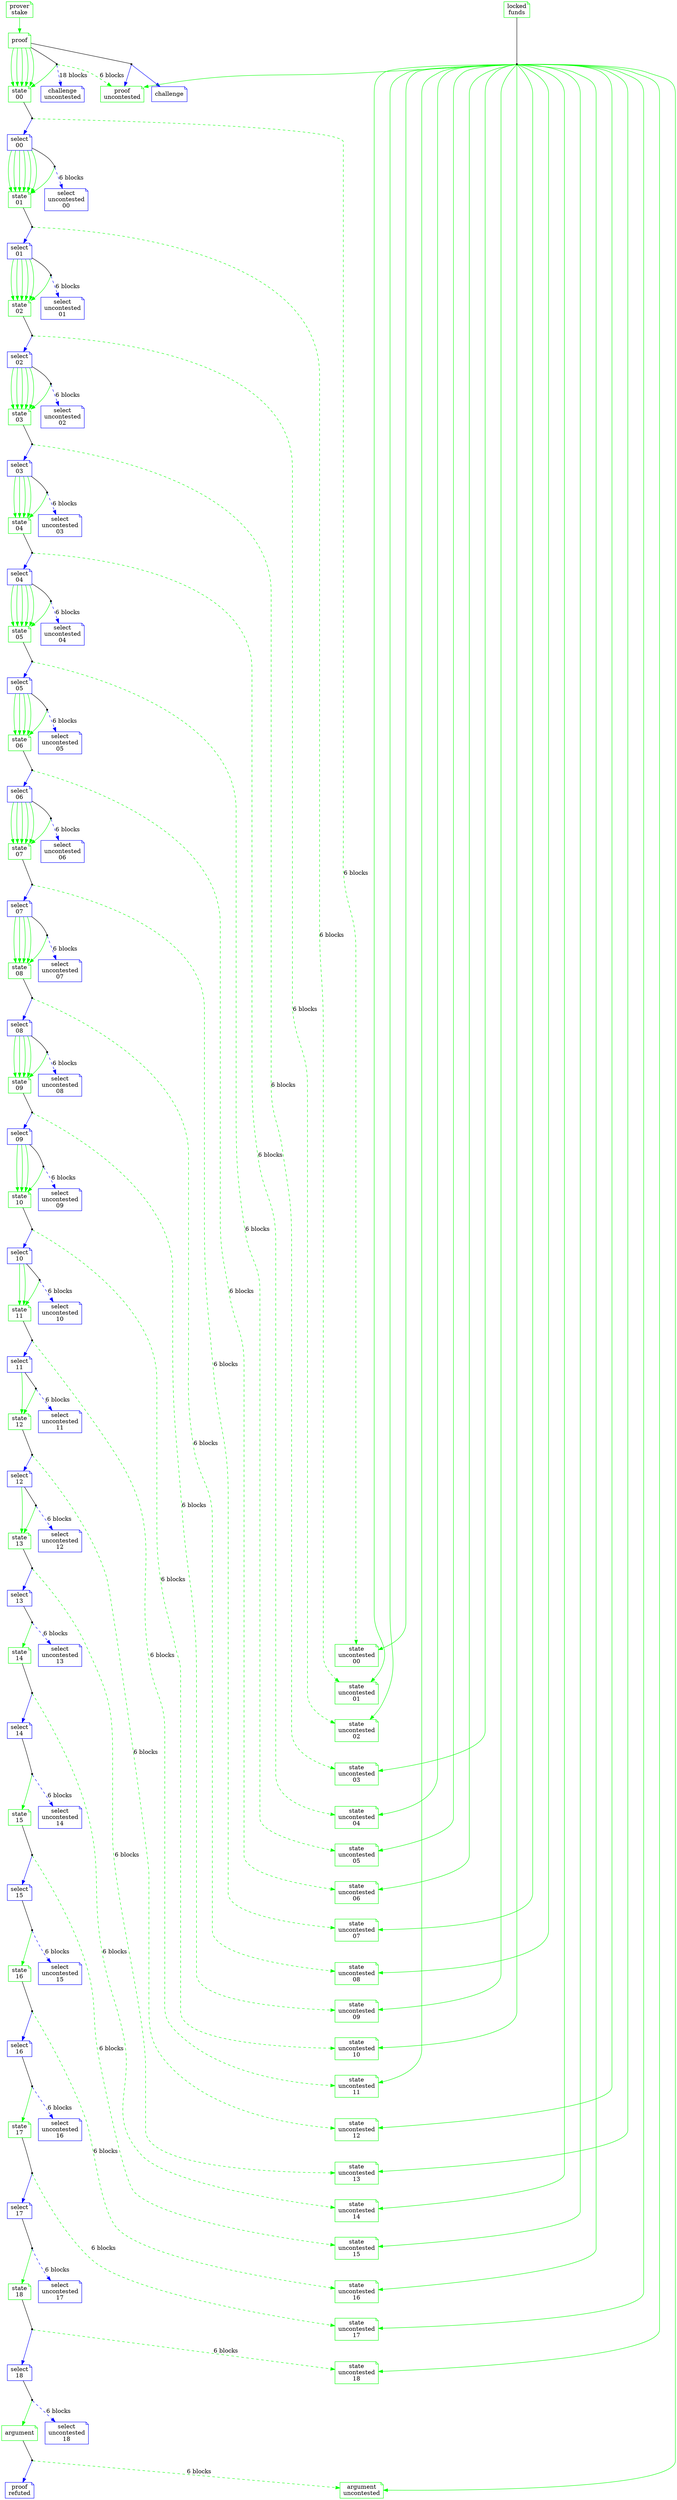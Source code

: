 digraph BitSnark {
	select_00 [shape=note; color=blue; label="select\n00"]
	select_uncontested_00 [shape=note; color=blue; label="select\nuncontested\n00"]
	state_uncontested_01 [shape=note; color=green; label="state\nuncontested\n01"]
	select_01 [shape=note; color=blue; label="select\n01"]
	prover_stake [shape=note; color=green; label="prover\nstake"]
	proof [shape=note; color=green; label="proof"]
	challenge [shape=note; color=blue; label="challenge"]
	proof_uncontested [shape=note; color=green; label="proof\nuncontested"]
	challenge_uncontested [shape=note; color=blue; label="challenge\nuncontested"]
	select_uncontested_01 [shape=note; color=blue; label="select\nuncontested\n01"]
	state_uncontested_02 [shape=note; color=green; label="state\nuncontested\n02"]
	select_02 [shape=note; color=blue; label="select\n02"]
	select_uncontested_02 [shape=note; color=blue; label="select\nuncontested\n02"]
	state_uncontested_00 [shape=note; color=green; label="state\nuncontested\n00"]
	state_uncontested_11 [shape=note; color=green; label="state\nuncontested\n11"]
	state_06 [shape=note; color=green; label="state\n06"]
	select_uncontested_06 [shape=note; color=blue; label="select\nuncontested\n06"]
	select_uncontested_11 [shape=note; color=blue; label="select\nuncontested\n11"]
	select_03 [shape=note; color=blue; label="select\n03"]
	select_uncontested_03 [shape=note; color=blue; label="select\nuncontested\n03"]
	state_04 [shape=note; color=green; label="state\n04"]
	state_uncontested_04 [shape=note; color=green; label="state\nuncontested\n04"]
	select_04 [shape=note; color=blue; label="select\n04"]
	select_uncontested_04 [shape=note; color=blue; label="select\nuncontested\n04"]
	state_uncontested_05 [shape=note; color=green; label="state\nuncontested\n05"]
	state_uncontested_06 [shape=note; color=green; label="state\nuncontested\n06"]
	select_06 [shape=note; color=blue; label="select\n06"]
	state_uncontested_03 [shape=note; color=green; label="state\nuncontested\n03"]
	select_05 [shape=note; color=blue; label="select\n05"]
	select_uncontested_05 [shape=note; color=blue; label="select\nuncontested\n05"]
	state_09 [shape=note; color=green; label="state\n09"]
	state_uncontested_09 [shape=note; color=green; label="state\nuncontested\n09"]
	select_09 [shape=note; color=blue; label="select\n09"]
	state_10 [shape=note; color=green; label="state\n10"]
	state_uncontested_10 [shape=note; color=green; label="state\nuncontested\n10"]
	select_10 [shape=note; color=blue; label="select\n10"]
	state_11 [shape=note; color=green; label="state\n11"]
	select_11 [shape=note; color=blue; label="select\n11"]
	state_uncontested_07 [shape=note; color=green; label="state\nuncontested\n07"]
	select_07 [shape=note; color=blue; label="select\n07"]
	select_uncontested_07 [shape=note; color=blue; label="select\nuncontested\n07"]
	state_08 [shape=note; color=green; label="state\n08"]
	state_uncontested_08 [shape=note; color=green; label="state\nuncontested\n08"]
	select_08 [shape=note; color=blue; label="select\n08"]
	select_uncontested_08 [shape=note; color=blue; label="select\nuncontested\n08"]
	select_uncontested_09 [shape=note; color=blue; label="select\nuncontested\n09"]
	select_uncontested_10 [shape=note; color=blue; label="select\nuncontested\n10"]
	state_uncontested_14 [shape=note; color=green; label="state\nuncontested\n14"]
	select_14 [shape=note; color=blue; label="select\n14"]
	state_15 [shape=note; color=green; label="state\n15"]
	state_uncontested_15 [shape=note; color=green; label="state\nuncontested\n15"]
	select_15 [shape=note; color=blue; label="select\n15"]
	state_16 [shape=note; color=green; label="state\n16"]
	state_uncontested_16 [shape=note; color=green; label="state\nuncontested\n16"]
	select_16 [shape=note; color=blue; label="select\n16"]
	select_uncontested_16 [shape=note; color=blue; label="select\nuncontested\n16"]
	state_17 [shape=note; color=green; label="state\n17"]
	state_uncontested_12 [shape=note; color=green; label="state\nuncontested\n12"]
	select_12 [shape=note; color=blue; label="select\n12"]
	select_uncontested_12 [shape=note; color=blue; label="select\nuncontested\n12"]
	state_uncontested_13 [shape=note; color=green; label="state\nuncontested\n13"]
	select_13 [shape=note; color=blue; label="select\n13"]
	select_uncontested_13 [shape=note; color=blue; label="select\nuncontested\n13"]
	state_14 [shape=note; color=green; label="state\n14"]
	select_uncontested_14 [shape=note; color=blue; label="select\nuncontested\n14"]
	select_uncontested_15 [shape=note; color=blue; label="select\nuncontested\n15"]
	state_03 [shape=note; color=green; label="state\n03"]
	state_07 [shape=note; color=green; label="state\n07"]
	state_12 [shape=note; color=green; label="state\n12"]
	state_uncontested_17 [shape=note; color=green; label="state\nuncontested\n17"]
	select_17 [shape=note; color=blue; label="select\n17"]
	select_uncontested_17 [shape=note; color=blue; label="select\nuncontested\n17"]
	state_uncontested_18 [shape=note; color=green; label="state\nuncontested\n18"]
	select_18 [shape=note; color=blue; label="select\n18"]
	argument [shape=note; color=green; label="argument"]
	proof_refuted [shape=note; color=blue; label="proof\nrefuted"]
	argument_uncontested [shape=note; color=green; label="argument\nuncontested"]
	locked_funds [shape=note; color=green; label="locked\nfunds"]
	state_18 [shape=note; color=green; label="state\n18"]
	select_uncontested_18 [shape=note; color=blue; label="select\nuncontested\n18"]
	state_05 [shape=note; color=green; label="state\n05"]
	state_13 [shape=note; color=green; label="state\n13"]
	state_00 [shape=note; color=green; label="state\n00"]
	state_01 [shape=note; color=green; label="state\n01"]
	state_02 [shape=note; color=green; label="state\n02"]
	{rank=min; prover_stake; locked_funds}
	proof -> state_00 -> select_00 -> state_01 -> select_01 -> state_02 -> select_02 -> state_03 -> select_03 -> state_04 -> select_04 -> state_05 -> select_05 -> state_06 -> select_06 -> state_07 -> select_07 -> state_08 -> select_08 -> state_09 -> select_09 -> state_10 -> select_10 -> state_11 -> select_11 -> state_12 -> select_12 -> state_13 -> select_13 -> state_14 -> select_14 -> state_15 -> select_15 -> state_16 -> select_16 -> state_17 -> select_17 -> state_18 -> select_18 -> argument -> proof_refuted [style=invis; weight=20]
	state_uncontested_00 -> state_uncontested_01 -> state_uncontested_02 -> state_uncontested_03 -> state_uncontested_04 -> state_uncontested_05 -> state_uncontested_06 -> state_uncontested_07 -> state_uncontested_08 -> state_uncontested_09 -> state_uncontested_10 -> state_uncontested_11 -> state_uncontested_12 -> state_uncontested_13 -> state_uncontested_14 -> state_uncontested_15 -> state_uncontested_16 -> state_uncontested_17 -> state_uncontested_18 [style=invis; weight=40]
	select_uncontested_00 -> select_uncontested_01 -> select_uncontested_02 -> select_uncontested_03 -> select_uncontested_04 -> select_uncontested_05 -> select_uncontested_06 -> select_uncontested_07 -> select_uncontested_08 -> select_uncontested_09 -> select_uncontested_10 -> select_uncontested_11 -> select_uncontested_12 -> select_uncontested_13 -> select_uncontested_14 -> select_uncontested_15 -> select_uncontested_16 -> select_uncontested_17 -> select_uncontested_18 [style=invis; weight=0]
	select_00_output_0 [shape=point]
	select_00 -> select_00_output_0 [arrowhead=none]
	select_00_output_0 -> select_uncontested_00 [color=blue; style=dashed; label="6 blocks"]
	select_00_output_0 -> state_01 [color=green]
	select_00 -> state_01 [color=green]
	select_00 -> state_01 [color=green]
	select_00 -> state_01 [color=green]
	select_00 -> state_01 [color=green]
	select_00 -> state_01 [color=green]
	select_00 -> state_01 [color=green]
	select_01_output_0 [shape=point]
	select_01 -> select_01_output_0 [arrowhead=none]
	select_01_output_0 -> select_uncontested_01 [color=blue; style=dashed; label="6 blocks"]
	select_01_output_0 -> state_02 [color=green]
	select_01 -> state_02 [color=green]
	select_01 -> state_02 [color=green]
	select_01 -> state_02 [color=green]
	select_01 -> state_02 [color=green]
	select_01 -> state_02 [color=green]
	prover_stake -> proof [color=green]
	proof_output_0 [shape=point]
	proof -> proof_output_0 [arrowhead=none]
	proof_output_0 -> proof_uncontested [color=green; style=dashed; label="6 blocks"]
	proof_output_0 -> challenge_uncontested [color=blue; style=dashed; label="18 blocks"]
	proof_output_0 -> state_00 [color=green]
	proof -> state_00 [color=green]
	proof -> state_00 [color=green]
	proof -> state_00 [color=green]
	proof -> state_00 [color=green]
	proof -> state_00 [color=green]
	proof_output_6 [shape=point]
	proof -> proof_output_6 [arrowhead=none]
	proof_output_6 -> challenge [color=blue]
	proof_output_6 -> proof_uncontested [color=blue]
	select_02_output_0 [shape=point]
	select_02 -> select_02_output_0 [arrowhead=none]
	select_02_output_0 -> select_uncontested_02 [color=blue; style=dashed; label="6 blocks"]
	select_02_output_0 -> state_03 [color=green]
	select_02 -> state_03 [color=green]
	select_02 -> state_03 [color=green]
	select_02 -> state_03 [color=green]
	select_02 -> state_03 [color=green]
	select_02 -> state_03 [color=green]
	state_06_output_0 [shape=point]
	state_06 -> state_06_output_0 [arrowhead=none]
	state_06_output_0 -> state_uncontested_06 [color=green; style=dashed; label="6 blocks"]
	state_06_output_0 -> select_06 [color=blue]
	select_03_output_0 [shape=point]
	select_03 -> select_03_output_0 [arrowhead=none]
	select_03_output_0 -> select_uncontested_03 [color=blue; style=dashed; label="6 blocks"]
	select_03_output_0 -> state_04 [color=green]
	select_03 -> state_04 [color=green]
	select_03 -> state_04 [color=green]
	select_03 -> state_04 [color=green]
	select_03 -> state_04 [color=green]
	state_04_output_0 [shape=point]
	state_04 -> state_04_output_0 [arrowhead=none]
	state_04_output_0 -> state_uncontested_04 [color=green; style=dashed; label="6 blocks"]
	state_04_output_0 -> select_04 [color=blue]
	select_04_output_0 [shape=point]
	select_04 -> select_04_output_0 [arrowhead=none]
	select_04_output_0 -> select_uncontested_04 [color=blue; style=dashed; label="6 blocks"]
	select_04_output_0 -> state_05 [color=green]
	select_04 -> state_05 [color=green]
	select_04 -> state_05 [color=green]
	select_04 -> state_05 [color=green]
	select_04 -> state_05 [color=green]
	select_04 -> state_05 [color=green]
	select_06_output_0 [shape=point]
	select_06 -> select_06_output_0 [arrowhead=none]
	select_06_output_0 -> select_uncontested_06 [color=blue; style=dashed; label="6 blocks"]
	select_06_output_0 -> state_07 [color=green]
	select_06 -> state_07 [color=green]
	select_06 -> state_07 [color=green]
	select_06 -> state_07 [color=green]
	select_06 -> state_07 [color=green]
	select_06 -> state_07 [color=green]
	select_05_output_0 [shape=point]
	select_05 -> select_05_output_0 [arrowhead=none]
	select_05_output_0 -> state_06 [color=green]
	select_05_output_0 -> select_uncontested_05 [color=blue; style=dashed; label="6 blocks"]
	select_05 -> state_06 [color=green]
	select_05 -> state_06 [color=green]
	select_05 -> state_06 [color=green]
	select_05 -> state_06 [color=green]
	state_09_output_0 [shape=point]
	state_09 -> state_09_output_0 [arrowhead=none]
	state_09_output_0 -> state_uncontested_09 [color=green; style=dashed; label="6 blocks"]
	state_09_output_0 -> select_09 [color=blue]
	select_09_output_0 [shape=point]
	select_09 -> select_09_output_0 [arrowhead=none]
	select_09_output_0 -> state_10 [color=green]
	select_09_output_0 -> select_uncontested_09 [color=blue; style=dashed; label="6 blocks"]
	select_09 -> state_10 [color=green]
	select_09 -> state_10 [color=green]
	select_09 -> state_10 [color=green]
	state_10_output_0 [shape=point]
	state_10 -> state_10_output_0 [arrowhead=none]
	state_10_output_0 -> state_uncontested_10 [color=green; style=dashed; label="6 blocks"]
	state_10_output_0 -> select_10 [color=blue]
	select_10_output_0 [shape=point]
	select_10 -> select_10_output_0 [arrowhead=none]
	select_10_output_0 -> state_11 [color=green]
	select_10_output_0 -> select_uncontested_10 [color=blue; style=dashed; label="6 blocks"]
	select_10 -> state_11 [color=green]
	select_10 -> state_11 [color=green]
	state_11_output_0 [shape=point]
	state_11 -> state_11_output_0 [arrowhead=none]
	state_11_output_0 -> state_uncontested_11 [color=green; style=dashed; label="6 blocks"]
	state_11_output_0 -> select_11 [color=blue]
	select_11_output_0 [shape=point]
	select_11 -> select_11_output_0 [arrowhead=none]
	select_11_output_0 -> select_uncontested_11 [color=blue; style=dashed; label="6 blocks"]
	select_11_output_0 -> state_12 [color=green]
	select_11 -> state_12 [color=green]
	select_07_output_0 [shape=point]
	select_07 -> select_07_output_0 [arrowhead=none]
	select_07_output_0 -> select_uncontested_07 [color=blue; style=dashed; label="6 blocks"]
	select_07_output_0 -> state_08 [color=green]
	select_07 -> state_08 [color=green]
	select_07 -> state_08 [color=green]
	select_07 -> state_08 [color=green]
	select_07 -> state_08 [color=green]
	state_08_output_0 [shape=point]
	state_08 -> state_08_output_0 [arrowhead=none]
	state_08_output_0 -> state_uncontested_08 [color=green; style=dashed; label="6 blocks"]
	state_08_output_0 -> select_08 [color=blue]
	select_08_output_0 [shape=point]
	select_08 -> select_08_output_0 [arrowhead=none]
	select_08_output_0 -> state_09 [color=green]
	select_08_output_0 -> select_uncontested_08 [color=blue; style=dashed; label="6 blocks"]
	select_08 -> state_09 [color=green]
	select_08 -> state_09 [color=green]
	select_08 -> state_09 [color=green]
	select_08 -> state_09 [color=green]
	select_14_output_0 [shape=point]
	select_14 -> select_14_output_0 [arrowhead=none]
	select_14_output_0 -> state_15 [color=green]
	select_14_output_0 -> select_uncontested_14 [color=blue; style=dashed; label="6 blocks"]
	state_15_output_0 [shape=point]
	state_15 -> state_15_output_0 [arrowhead=none]
	state_15_output_0 -> state_uncontested_15 [color=green; style=dashed; label="6 blocks"]
	state_15_output_0 -> select_15 [color=blue]
	select_15_output_0 [shape=point]
	select_15 -> select_15_output_0 [arrowhead=none]
	select_15_output_0 -> state_16 [color=green]
	select_15_output_0 -> select_uncontested_15 [color=blue; style=dashed; label="6 blocks"]
	state_16_output_0 [shape=point]
	state_16 -> state_16_output_0 [arrowhead=none]
	state_16_output_0 -> state_uncontested_16 [color=green; style=dashed; label="6 blocks"]
	state_16_output_0 -> select_16 [color=blue]
	select_16_output_0 [shape=point]
	select_16 -> select_16_output_0 [arrowhead=none]
	select_16_output_0 -> select_uncontested_16 [color=blue; style=dashed; label="6 blocks"]
	select_16_output_0 -> state_17 [color=green]
	state_17_output_0 [shape=point]
	state_17 -> state_17_output_0 [arrowhead=none]
	state_17_output_0 -> state_uncontested_17 [color=green; style=dashed; label="6 blocks"]
	state_17_output_0 -> select_17 [color=blue]
	select_12_output_0 [shape=point]
	select_12 -> select_12_output_0 [arrowhead=none]
	select_12_output_0 -> select_uncontested_12 [color=blue; style=dashed; label="6 blocks"]
	select_12_output_0 -> state_13 [color=green]
	select_12 -> state_13 [color=green]
	select_13_output_0 [shape=point]
	select_13 -> select_13_output_0 [arrowhead=none]
	select_13_output_0 -> select_uncontested_13 [color=blue; style=dashed; label="6 blocks"]
	select_13_output_0 -> state_14 [color=green]
	state_14_output_0 [shape=point]
	state_14 -> state_14_output_0 [arrowhead=none]
	state_14_output_0 -> state_uncontested_14 [color=green; style=dashed; label="6 blocks"]
	state_14_output_0 -> select_14 [color=blue]
	state_03_output_0 [shape=point]
	state_03 -> state_03_output_0 [arrowhead=none]
	state_03_output_0 -> select_03 [color=blue]
	state_03_output_0 -> state_uncontested_03 [color=green; style=dashed; label="6 blocks"]
	state_07_output_0 [shape=point]
	state_07 -> state_07_output_0 [arrowhead=none]
	state_07_output_0 -> state_uncontested_07 [color=green; style=dashed; label="6 blocks"]
	state_07_output_0 -> select_07 [color=blue]
	state_12_output_0 [shape=point]
	state_12 -> state_12_output_0 [arrowhead=none]
	state_12_output_0 -> state_uncontested_12 [color=green; style=dashed; label="6 blocks"]
	state_12_output_0 -> select_12 [color=blue]
	select_17_output_0 [shape=point]
	select_17 -> select_17_output_0 [arrowhead=none]
	select_17_output_0 -> select_uncontested_17 [color=blue; style=dashed; label="6 blocks"]
	select_17_output_0 -> state_18 [color=green]
	select_18_output_0 [shape=point]
	select_18 -> select_18_output_0 [arrowhead=none]
	select_18_output_0 -> argument [color=green]
	select_18_output_0 -> select_uncontested_18 [color=blue; style=dashed; label="6 blocks"]
	argument_output_0 [shape=point]
	argument -> argument_output_0 [arrowhead=none]
	argument_output_0 -> proof_refuted [color=blue]
	argument_output_0 -> argument_uncontested [color=green; style=dashed; label="6 blocks"]
	locked_funds_output_0 [shape=point]
	locked_funds -> locked_funds_output_0 [arrowhead=none; weight=20]
	locked_funds_output_0 -> state_uncontested_01 [color=green]
	locked_funds_output_0 -> proof_uncontested [color=green]
	locked_funds_output_0 -> state_uncontested_02 [color=green]
	locked_funds_output_0 -> state_uncontested_00 [color=green]
	locked_funds_output_0 -> state_uncontested_11 [color=green]
	locked_funds_output_0 -> state_uncontested_04 [color=green]
	locked_funds_output_0 -> state_uncontested_05 [color=green]
	locked_funds_output_0 -> state_uncontested_06 [color=green]
	locked_funds_output_0 -> state_uncontested_03 [color=green]
	locked_funds_output_0 -> state_uncontested_09 [color=green]
	locked_funds_output_0 -> state_uncontested_10 [color=green]
	locked_funds_output_0 -> state_uncontested_07 [color=green]
	locked_funds_output_0 -> state_uncontested_08 [color=green]
	locked_funds_output_0 -> state_uncontested_14 [color=green]
	locked_funds_output_0 -> state_uncontested_15 [color=green]
	locked_funds_output_0 -> state_uncontested_16 [color=green]
	locked_funds_output_0 -> state_uncontested_12 [color=green]
	locked_funds_output_0 -> state_uncontested_13 [color=green]
	locked_funds_output_0 -> state_uncontested_17 [color=green]
	locked_funds_output_0 -> state_uncontested_18 [color=green]
	locked_funds_output_0 -> argument_uncontested [color=green]
	state_18_output_0 [shape=point]
	state_18 -> state_18_output_0 [arrowhead=none]
	state_18_output_0 -> state_uncontested_18 [color=green; style=dashed; label="6 blocks"]
	state_18_output_0 -> select_18 [color=blue]
	state_05_output_0 [shape=point]
	state_05 -> state_05_output_0 [arrowhead=none]
	state_05_output_0 -> state_uncontested_05 [color=green; style=dashed; label="6 blocks"]
	state_05_output_0 -> select_05 [color=blue]
	state_13_output_0 [shape=point]
	state_13 -> state_13_output_0 [arrowhead=none]
	state_13_output_0 -> state_uncontested_13 [color=green; style=dashed; label="6 blocks"]
	state_13_output_0 -> select_13 [color=blue]
	state_00_output_0 [shape=point]
	state_00 -> state_00_output_0 [arrowhead=none]
	state_00_output_0 -> select_00 [color=blue]
	state_00_output_0 -> state_uncontested_00 [color=green; style=dashed; label="6 blocks"]
	state_01_output_0 [shape=point]
	state_01 -> state_01_output_0 [arrowhead=none]
	state_01_output_0 -> state_uncontested_01 [color=green; style=dashed; label="6 blocks"]
	state_01_output_0 -> select_01 [color=blue]
	state_02_output_0 [shape=point]
	state_02 -> state_02_output_0 [arrowhead=none]
	state_02_output_0 -> state_uncontested_02 [color=green; style=dashed; label="6 blocks"]
	state_02_output_0 -> select_02 [color=blue]
}
